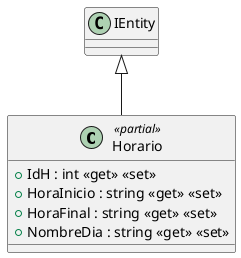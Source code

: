 @startuml
class Horario <<partial>> {
    + IdH : int <<get>> <<set>>
    + HoraInicio : string <<get>> <<set>>
    + HoraFinal : string <<get>> <<set>>
    + NombreDia : string <<get>> <<set>>
}
IEntity <|-- Horario
@enduml
